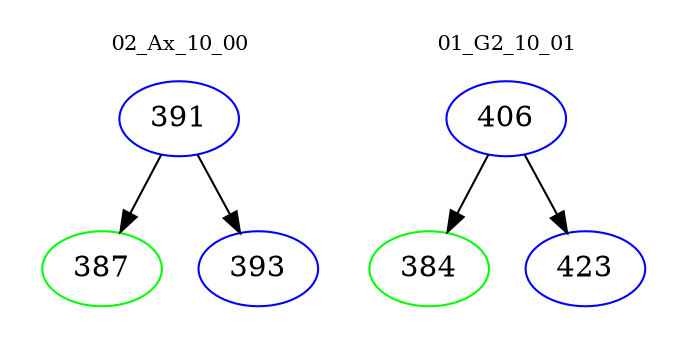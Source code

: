 digraph{
subgraph cluster_0 {
color = white
label = "02_Ax_10_00";
fontsize=10;
T0_391 [label="391", color="blue"]
T0_391 -> T0_387 [color="black"]
T0_387 [label="387", color="green"]
T0_391 -> T0_393 [color="black"]
T0_393 [label="393", color="blue"]
}
subgraph cluster_1 {
color = white
label = "01_G2_10_01";
fontsize=10;
T1_406 [label="406", color="blue"]
T1_406 -> T1_384 [color="black"]
T1_384 [label="384", color="green"]
T1_406 -> T1_423 [color="black"]
T1_423 [label="423", color="blue"]
}
}
